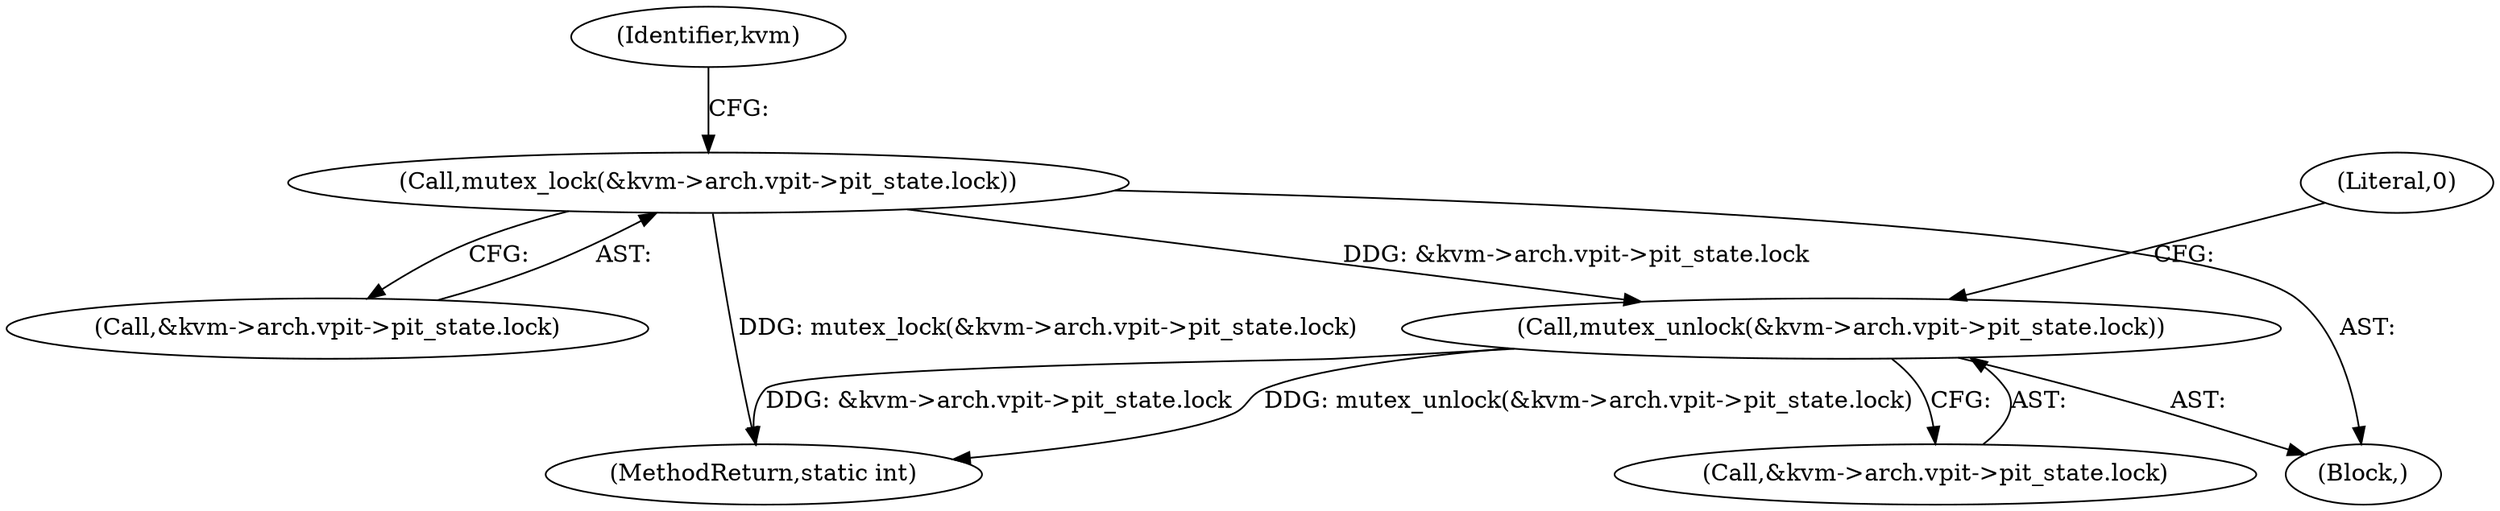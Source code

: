 digraph "0_linux_0185604c2d82c560dab2f2933a18f797e74ab5a8@API" {
"1000148" [label="(Call,mutex_unlock(&kvm->arch.vpit->pit_state.lock))"];
"1000105" [label="(Call,mutex_lock(&kvm->arch.vpit->pit_state.lock))"];
"1000160" [label="(Literal,0)"];
"1000105" [label="(Call,mutex_lock(&kvm->arch.vpit->pit_state.lock))"];
"1000103" [label="(Block,)"];
"1000161" [label="(MethodReturn,static int)"];
"1000106" [label="(Call,&kvm->arch.vpit->pit_state.lock)"];
"1000121" [label="(Identifier,kvm)"];
"1000148" [label="(Call,mutex_unlock(&kvm->arch.vpit->pit_state.lock))"];
"1000149" [label="(Call,&kvm->arch.vpit->pit_state.lock)"];
"1000148" -> "1000103"  [label="AST: "];
"1000148" -> "1000149"  [label="CFG: "];
"1000149" -> "1000148"  [label="AST: "];
"1000160" -> "1000148"  [label="CFG: "];
"1000148" -> "1000161"  [label="DDG: &kvm->arch.vpit->pit_state.lock"];
"1000148" -> "1000161"  [label="DDG: mutex_unlock(&kvm->arch.vpit->pit_state.lock)"];
"1000105" -> "1000148"  [label="DDG: &kvm->arch.vpit->pit_state.lock"];
"1000105" -> "1000103"  [label="AST: "];
"1000105" -> "1000106"  [label="CFG: "];
"1000106" -> "1000105"  [label="AST: "];
"1000121" -> "1000105"  [label="CFG: "];
"1000105" -> "1000161"  [label="DDG: mutex_lock(&kvm->arch.vpit->pit_state.lock)"];
}
